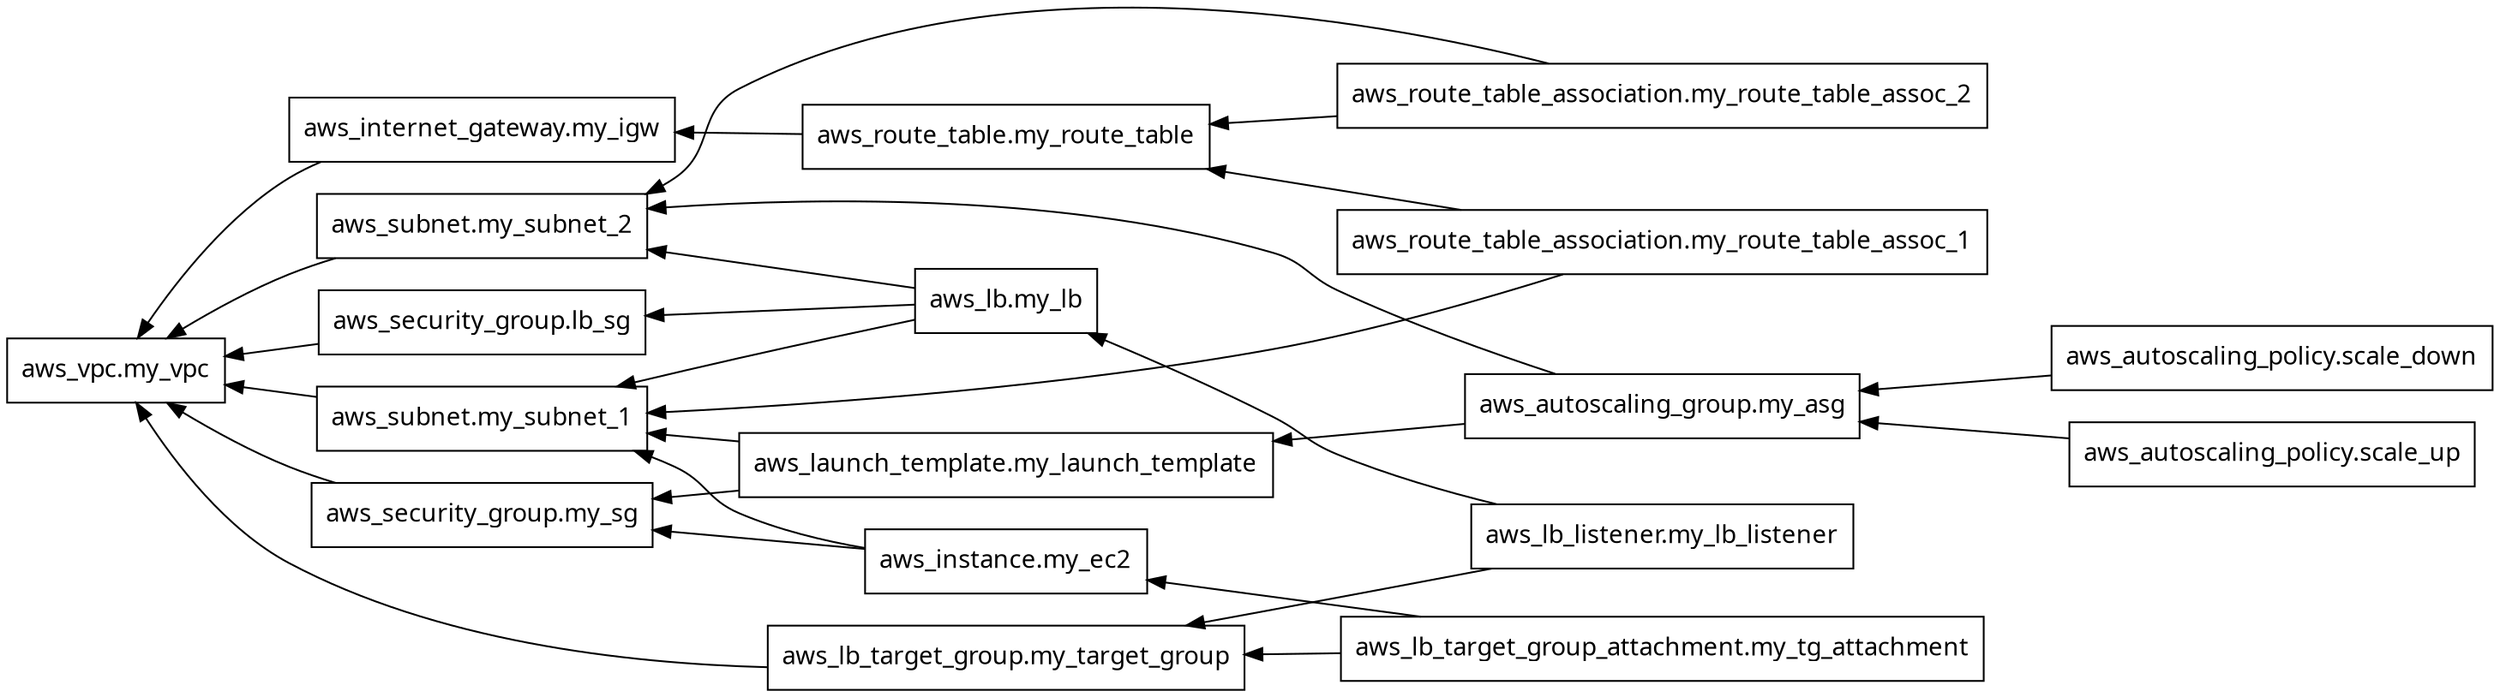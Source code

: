 digraph G {
  rankdir = "RL";
  node [shape = rect, fontname = "sans-serif"];
  "aws_autoscaling_group.my_asg" [label="aws_autoscaling_group.my_asg"];
  "aws_autoscaling_policy.scale_down" [label="aws_autoscaling_policy.scale_down"];
  "aws_autoscaling_policy.scale_up" [label="aws_autoscaling_policy.scale_up"];
  "aws_instance.my_ec2" [label="aws_instance.my_ec2"];
  "aws_internet_gateway.my_igw" [label="aws_internet_gateway.my_igw"];
  "aws_launch_template.my_launch_template" [label="aws_launch_template.my_launch_template"];
  "aws_lb.my_lb" [label="aws_lb.my_lb"];
  "aws_lb_listener.my_lb_listener" [label="aws_lb_listener.my_lb_listener"];
  "aws_lb_target_group.my_target_group" [label="aws_lb_target_group.my_target_group"];
  "aws_lb_target_group_attachment.my_tg_attachment" [label="aws_lb_target_group_attachment.my_tg_attachment"];
  "aws_route_table.my_route_table" [label="aws_route_table.my_route_table"];
  "aws_route_table_association.my_route_table_assoc_1" [label="aws_route_table_association.my_route_table_assoc_1"];
  "aws_route_table_association.my_route_table_assoc_2" [label="aws_route_table_association.my_route_table_assoc_2"];
  "aws_security_group.lb_sg" [label="aws_security_group.lb_sg"];
  "aws_security_group.my_sg" [label="aws_security_group.my_sg"];
  "aws_subnet.my_subnet_1" [label="aws_subnet.my_subnet_1"];
  "aws_subnet.my_subnet_2" [label="aws_subnet.my_subnet_2"];
  "aws_vpc.my_vpc" [label="aws_vpc.my_vpc"];
  "aws_autoscaling_group.my_asg" -> "aws_launch_template.my_launch_template";
  "aws_autoscaling_group.my_asg" -> "aws_subnet.my_subnet_2";
  "aws_autoscaling_policy.scale_down" -> "aws_autoscaling_group.my_asg";
  "aws_autoscaling_policy.scale_up" -> "aws_autoscaling_group.my_asg";
  "aws_instance.my_ec2" -> "aws_security_group.my_sg";
  "aws_instance.my_ec2" -> "aws_subnet.my_subnet_1";
  "aws_internet_gateway.my_igw" -> "aws_vpc.my_vpc";
  "aws_launch_template.my_launch_template" -> "aws_security_group.my_sg";
  "aws_launch_template.my_launch_template" -> "aws_subnet.my_subnet_1";
  "aws_lb.my_lb" -> "aws_security_group.lb_sg";
  "aws_lb.my_lb" -> "aws_subnet.my_subnet_1";
  "aws_lb.my_lb" -> "aws_subnet.my_subnet_2";
  "aws_lb_listener.my_lb_listener" -> "aws_lb.my_lb";
  "aws_lb_listener.my_lb_listener" -> "aws_lb_target_group.my_target_group";
  "aws_lb_target_group.my_target_group" -> "aws_vpc.my_vpc";
  "aws_lb_target_group_attachment.my_tg_attachment" -> "aws_instance.my_ec2";
  "aws_lb_target_group_attachment.my_tg_attachment" -> "aws_lb_target_group.my_target_group";
  "aws_route_table.my_route_table" -> "aws_internet_gateway.my_igw";
  "aws_route_table_association.my_route_table_assoc_1" -> "aws_route_table.my_route_table";
  "aws_route_table_association.my_route_table_assoc_1" -> "aws_subnet.my_subnet_1";
  "aws_route_table_association.my_route_table_assoc_2" -> "aws_route_table.my_route_table";
  "aws_route_table_association.my_route_table_assoc_2" -> "aws_subnet.my_subnet_2";
  "aws_security_group.lb_sg" -> "aws_vpc.my_vpc";
  "aws_security_group.my_sg" -> "aws_vpc.my_vpc";
  "aws_subnet.my_subnet_1" -> "aws_vpc.my_vpc";
  "aws_subnet.my_subnet_2" -> "aws_vpc.my_vpc";
}
